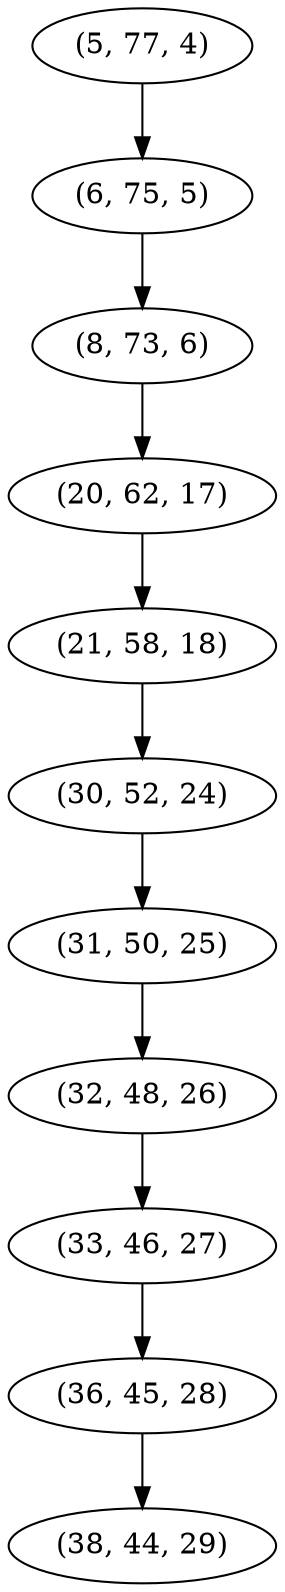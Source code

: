 digraph tree {
    "(5, 77, 4)";
    "(6, 75, 5)";
    "(8, 73, 6)";
    "(20, 62, 17)";
    "(21, 58, 18)";
    "(30, 52, 24)";
    "(31, 50, 25)";
    "(32, 48, 26)";
    "(33, 46, 27)";
    "(36, 45, 28)";
    "(38, 44, 29)";
    "(5, 77, 4)" -> "(6, 75, 5)";
    "(6, 75, 5)" -> "(8, 73, 6)";
    "(8, 73, 6)" -> "(20, 62, 17)";
    "(20, 62, 17)" -> "(21, 58, 18)";
    "(21, 58, 18)" -> "(30, 52, 24)";
    "(30, 52, 24)" -> "(31, 50, 25)";
    "(31, 50, 25)" -> "(32, 48, 26)";
    "(32, 48, 26)" -> "(33, 46, 27)";
    "(33, 46, 27)" -> "(36, 45, 28)";
    "(36, 45, 28)" -> "(38, 44, 29)";
}
